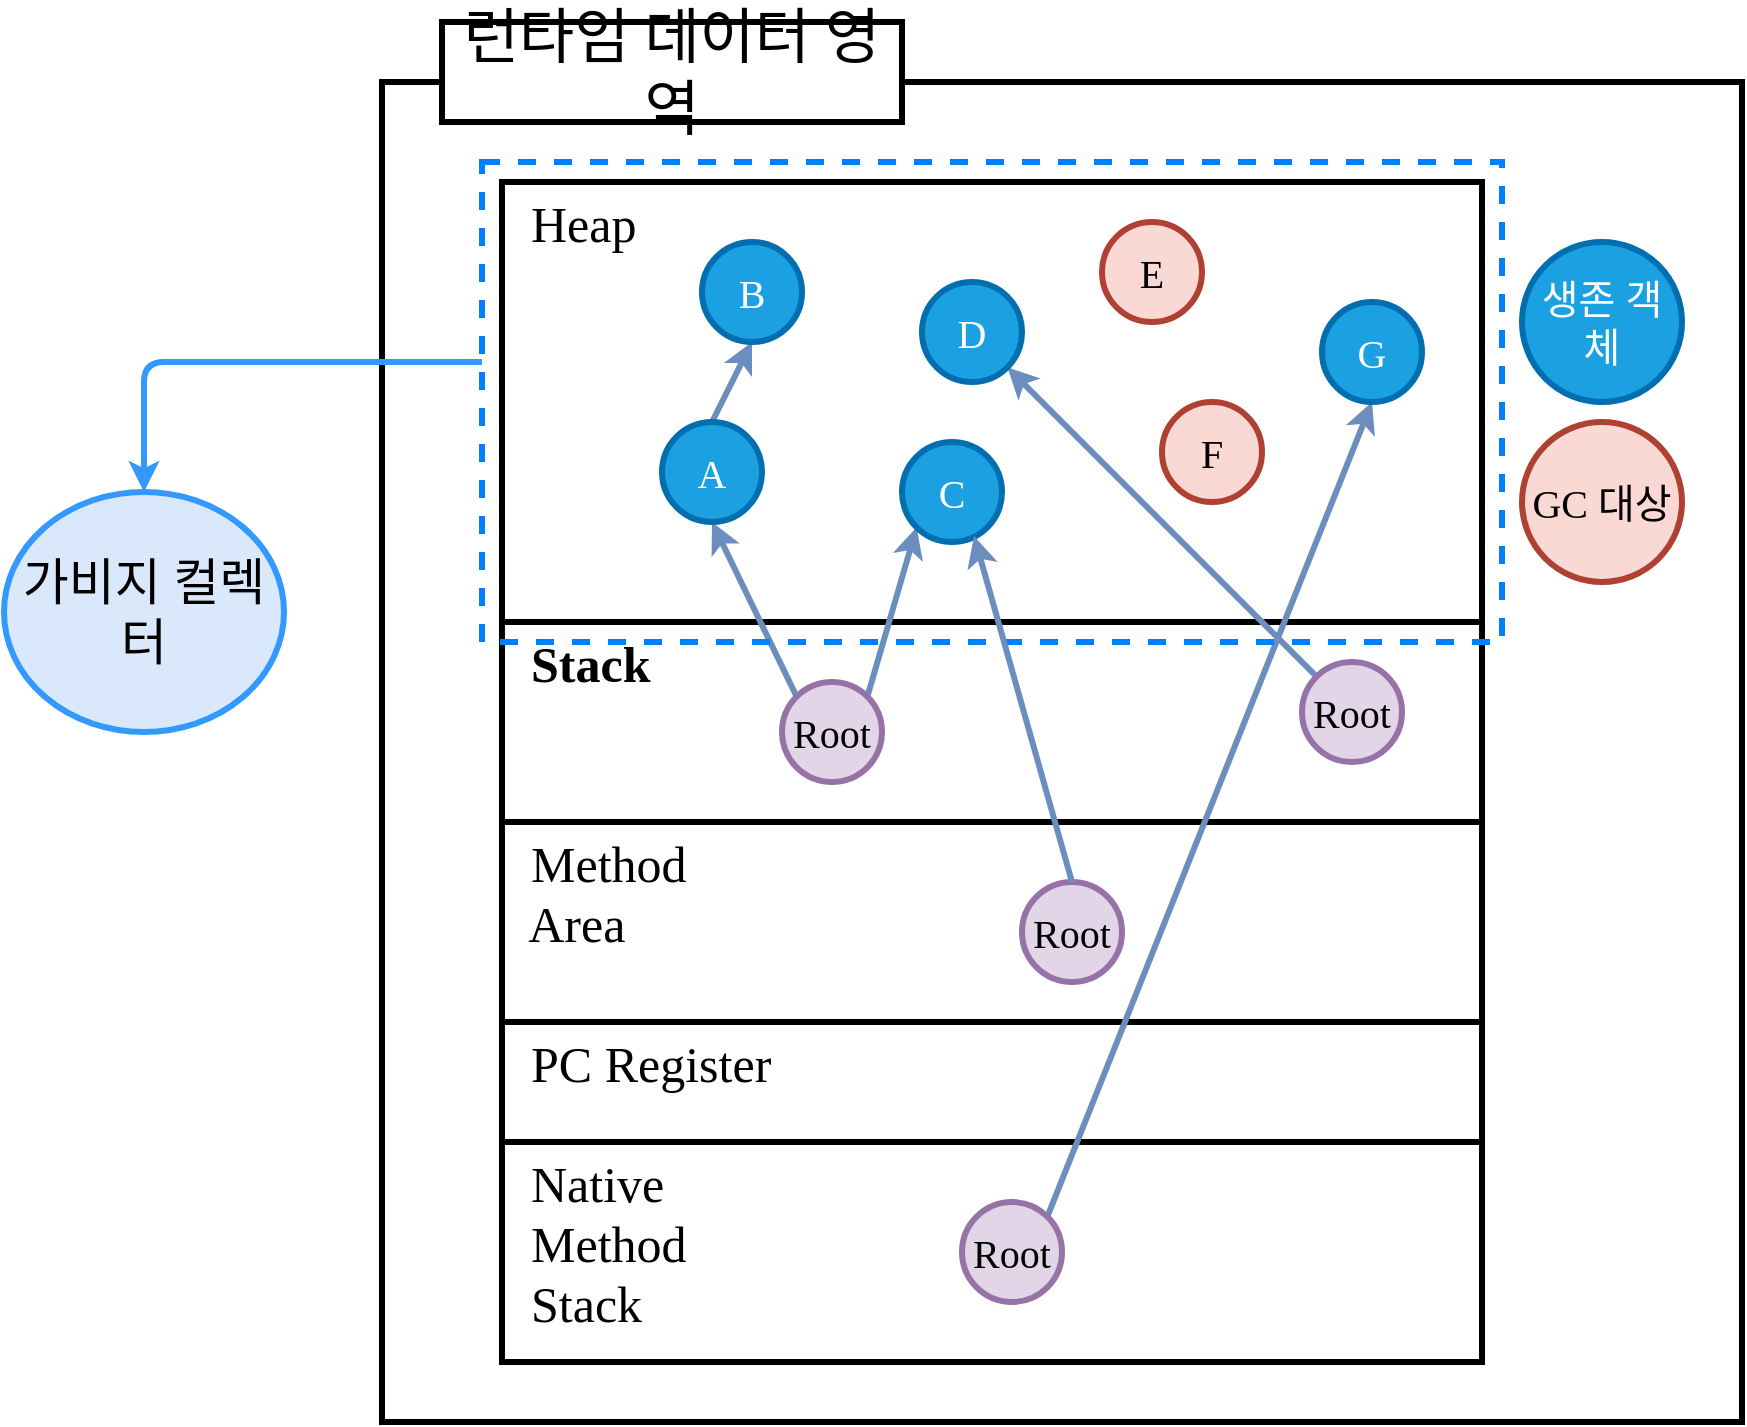 <mxfile>
    <diagram id="IY0aw3fsCKO0ztiXZQtd" name="Page-1">
        <mxGraphModel dx="926" dy="1831" grid="1" gridSize="10" guides="1" tooltips="1" connect="1" arrows="1" fold="1" page="1" pageScale="1" pageWidth="827" pageHeight="1169" math="0" shadow="0">
            <root>
                <mxCell id="0"/>
                <mxCell id="1" parent="0"/>
                <mxCell id="36" value="" style="rounded=0;whiteSpace=wrap;html=1;strokeWidth=3;fontFamily=배달의민족 주아;fontSize=30;" vertex="1" parent="1">
                    <mxGeometry x="280" y="20" width="680" height="670" as="geometry"/>
                </mxCell>
                <mxCell id="3" value="&amp;nbsp; Stack" style="rounded=0;whiteSpace=wrap;html=1;strokeWidth=3;fontFamily=배달의민족 주아;fontSize=25;verticalAlign=top;align=left;fontStyle=1" vertex="1" parent="1">
                    <mxGeometry x="340" y="290" width="490" height="150" as="geometry"/>
                </mxCell>
                <mxCell id="7" value="&amp;nbsp; Heap" style="rounded=0;whiteSpace=wrap;html=1;strokeWidth=3;fontFamily=배달의민족 주아;fontSize=25;verticalAlign=top;align=left;" vertex="1" parent="1">
                    <mxGeometry x="340" y="70" width="490" height="220" as="geometry"/>
                </mxCell>
                <mxCell id="8" value="&lt;span style=&quot;color: rgb(0, 0, 0); font-weight: 400; text-align: center;&quot;&gt;&amp;nbsp; Method&amp;nbsp;&lt;/span&gt;&lt;div&gt;&lt;span style=&quot;color: rgb(0, 0, 0); font-weight: 400; text-align: center;&quot;&gt;&amp;nbsp; Area&lt;/span&gt;&lt;/div&gt;" style="rounded=0;whiteSpace=wrap;html=1;strokeWidth=3;fontFamily=배달의민족 주아;fontSize=25;verticalAlign=top;align=left;fontStyle=1" vertex="1" parent="1">
                    <mxGeometry x="340" y="390" width="490" height="100" as="geometry"/>
                </mxCell>
                <mxCell id="9" value="&lt;span style=&quot;color: rgb(0, 0, 0); font-weight: 400; text-align: center;&quot;&gt;&amp;nbsp; PC Register&lt;/span&gt;" style="rounded=0;whiteSpace=wrap;html=1;strokeWidth=3;fontFamily=배달의민족 주아;fontSize=25;verticalAlign=top;align=left;fontStyle=1" vertex="1" parent="1">
                    <mxGeometry x="340" y="490" width="490" height="60" as="geometry"/>
                </mxCell>
                <mxCell id="10" value="&lt;span style=&quot;color: rgb(0, 0, 0); font-weight: 400; text-align: center;&quot;&gt;&amp;nbsp; Native&amp;nbsp;&lt;/span&gt;&lt;div&gt;&lt;span style=&quot;color: rgb(0, 0, 0); font-weight: 400; text-align: center;&quot;&gt;&amp;nbsp; Method&amp;nbsp;&lt;/span&gt;&lt;/div&gt;&lt;div&gt;&lt;span style=&quot;color: rgb(0, 0, 0); font-weight: 400; text-align: center;&quot;&gt;&amp;nbsp; Stack&lt;/span&gt;&lt;/div&gt;" style="rounded=0;whiteSpace=wrap;html=1;strokeWidth=3;fontFamily=배달의민족 주아;fontSize=25;verticalAlign=top;align=left;fontStyle=1" vertex="1" parent="1">
                    <mxGeometry x="340" y="550" width="490" height="110" as="geometry"/>
                </mxCell>
                <mxCell id="30" style="edgeStyle=none;html=1;exitX=1;exitY=0;exitDx=0;exitDy=0;entryX=0.5;entryY=1;entryDx=0;entryDy=0;fillColor=#dae8fc;strokeColor=#6c8ebf;strokeWidth=3;" edge="1" parent="1" source="11" target="20">
                    <mxGeometry relative="1" as="geometry"/>
                </mxCell>
                <mxCell id="11" value="Root" style="ellipse;whiteSpace=wrap;html=1;aspect=fixed;fillColor=#e1d5e7;strokeColor=#9673a6;strokeWidth=3;fontFamily=배달의민족 주아;fontSize=20;" vertex="1" parent="1">
                    <mxGeometry x="570" y="580" width="50" height="50" as="geometry"/>
                </mxCell>
                <mxCell id="12" value="Root" style="ellipse;whiteSpace=wrap;html=1;aspect=fixed;fillColor=#e1d5e7;strokeColor=#9673a6;strokeWidth=3;fontFamily=배달의민족 주아;fontSize=20;" vertex="1" parent="1">
                    <mxGeometry x="600" y="420" width="50" height="50" as="geometry"/>
                </mxCell>
                <mxCell id="25" style="edgeStyle=none;html=1;exitX=0;exitY=0;exitDx=0;exitDy=0;entryX=0.5;entryY=1;entryDx=0;entryDy=0;fillColor=#dae8fc;strokeColor=#6c8ebf;strokeWidth=3;" edge="1" parent="1" source="13" target="15">
                    <mxGeometry relative="1" as="geometry"/>
                </mxCell>
                <mxCell id="26" style="edgeStyle=none;html=1;exitX=1;exitY=0;exitDx=0;exitDy=0;entryX=0;entryY=1;entryDx=0;entryDy=0;fillColor=#dae8fc;strokeColor=#6c8ebf;strokeWidth=3;" edge="1" parent="1" source="13" target="18">
                    <mxGeometry relative="1" as="geometry"/>
                </mxCell>
                <mxCell id="13" value="Root" style="ellipse;whiteSpace=wrap;html=1;aspect=fixed;fillColor=#e1d5e7;strokeColor=#9673a6;strokeWidth=3;fontFamily=배달의민족 주아;fontSize=20;" vertex="1" parent="1">
                    <mxGeometry x="480" y="320" width="50" height="50" as="geometry"/>
                </mxCell>
                <mxCell id="28" style="edgeStyle=none;html=1;exitX=0;exitY=0;exitDx=0;exitDy=0;entryX=1;entryY=1;entryDx=0;entryDy=0;fillColor=#dae8fc;strokeColor=#6c8ebf;strokeWidth=3;" edge="1" parent="1" source="14" target="19">
                    <mxGeometry relative="1" as="geometry"/>
                </mxCell>
                <mxCell id="14" value="Root" style="ellipse;whiteSpace=wrap;html=1;aspect=fixed;fillColor=#e1d5e7;strokeColor=#9673a6;strokeWidth=3;fontFamily=배달의민족 주아;fontSize=20;" vertex="1" parent="1">
                    <mxGeometry x="740" y="310" width="50" height="50" as="geometry"/>
                </mxCell>
                <mxCell id="27" style="edgeStyle=none;html=1;exitX=0.5;exitY=0;exitDx=0;exitDy=0;entryX=0.5;entryY=1;entryDx=0;entryDy=0;fillColor=#dae8fc;strokeColor=#6c8ebf;strokeWidth=3;" edge="1" parent="1" source="15" target="16">
                    <mxGeometry relative="1" as="geometry"/>
                </mxCell>
                <mxCell id="15" value="A" style="ellipse;whiteSpace=wrap;html=1;aspect=fixed;fillColor=#1ba1e2;strokeColor=#006EAF;strokeWidth=3;fontFamily=배달의민족 주아;fontSize=20;fontColor=#ffffff;" vertex="1" parent="1">
                    <mxGeometry x="420" y="190" width="50" height="50" as="geometry"/>
                </mxCell>
                <mxCell id="16" value="B" style="ellipse;whiteSpace=wrap;html=1;aspect=fixed;fillColor=#1ba1e2;strokeColor=#006EAF;strokeWidth=3;fontFamily=배달의민족 주아;fontSize=20;fontColor=#ffffff;" vertex="1" parent="1">
                    <mxGeometry x="440" y="100" width="50" height="50" as="geometry"/>
                </mxCell>
                <mxCell id="17" value="" style="rounded=0;whiteSpace=wrap;html=1;fillColor=none;strokeWidth=3;dashed=1;strokeColor=#007FFF;" vertex="1" parent="1">
                    <mxGeometry x="330" y="60" width="510" height="240" as="geometry"/>
                </mxCell>
                <mxCell id="18" value="C" style="ellipse;whiteSpace=wrap;html=1;aspect=fixed;fillColor=#1ba1e2;strokeColor=#006EAF;strokeWidth=3;fontFamily=배달의민족 주아;fontSize=20;fontColor=#ffffff;" vertex="1" parent="1">
                    <mxGeometry x="540" y="200" width="50" height="50" as="geometry"/>
                </mxCell>
                <mxCell id="19" value="D" style="ellipse;whiteSpace=wrap;html=1;aspect=fixed;fillColor=#1ba1e2;strokeColor=#006EAF;strokeWidth=3;fontFamily=배달의민족 주아;fontSize=20;fontColor=#ffffff;" vertex="1" parent="1">
                    <mxGeometry x="550" y="120" width="50" height="50" as="geometry"/>
                </mxCell>
                <mxCell id="20" value="G" style="ellipse;whiteSpace=wrap;html=1;aspect=fixed;fillColor=#1ba1e2;strokeColor=#006EAF;strokeWidth=3;fontFamily=배달의민족 주아;fontSize=20;fontColor=#ffffff;" vertex="1" parent="1">
                    <mxGeometry x="750" y="130" width="50" height="50" as="geometry"/>
                </mxCell>
                <mxCell id="21" value="F" style="ellipse;whiteSpace=wrap;html=1;aspect=fixed;fillColor=#fad9d5;strokeColor=#ae4132;strokeWidth=3;fontFamily=배달의민족 주아;fontSize=20;" vertex="1" parent="1">
                    <mxGeometry x="670" y="180" width="50" height="50" as="geometry"/>
                </mxCell>
                <mxCell id="22" value="E" style="ellipse;whiteSpace=wrap;html=1;aspect=fixed;fillColor=#fad9d5;strokeColor=#ae4132;strokeWidth=3;fontFamily=배달의민족 주아;fontSize=20;" vertex="1" parent="1">
                    <mxGeometry x="640" y="90" width="50" height="50" as="geometry"/>
                </mxCell>
                <mxCell id="29" style="edgeStyle=none;html=1;exitX=0.5;exitY=0;exitDx=0;exitDy=0;entryX=0.72;entryY=0.94;entryDx=0;entryDy=0;entryPerimeter=0;fillColor=#dae8fc;strokeColor=#6c8ebf;strokeWidth=3;" edge="1" parent="1" source="12" target="18">
                    <mxGeometry relative="1" as="geometry"/>
                </mxCell>
                <mxCell id="31" value="생존 객체" style="ellipse;whiteSpace=wrap;html=1;aspect=fixed;fillColor=#1ba1e2;strokeColor=#006EAF;strokeWidth=3;fontFamily=배달의민족 주아;fontSize=20;fontColor=#ffffff;" vertex="1" parent="1">
                    <mxGeometry x="850" y="100" width="80" height="80" as="geometry"/>
                </mxCell>
                <mxCell id="33" value="GC 대상" style="ellipse;whiteSpace=wrap;html=1;aspect=fixed;fillColor=#fad9d5;strokeColor=#ae4132;strokeWidth=3;fontFamily=배달의민족 주아;fontSize=20;" vertex="1" parent="1">
                    <mxGeometry x="850" y="190" width="80" height="80" as="geometry"/>
                </mxCell>
                <mxCell id="34" style="edgeStyle=none;html=1;exitX=0;exitY=0.5;exitDx=0;exitDy=0;strokeWidth=3;fillColor=#dae8fc;strokeColor=#3399FF;" edge="1" parent="1" target="35">
                    <mxGeometry relative="1" as="geometry">
                        <mxPoint x="330" y="160" as="sourcePoint"/>
                        <Array as="points">
                            <mxPoint x="161" y="160"/>
                        </Array>
                    </mxGeometry>
                </mxCell>
                <mxCell id="35" value="가비지 컬렉터" style="ellipse;whiteSpace=wrap;html=1;strokeWidth=3;fontFamily=배달의민족 주아;fontSize=25;fillColor=#dae8fc;strokeColor=#3399FF;" vertex="1" parent="1">
                    <mxGeometry x="91" y="225" width="140" height="120" as="geometry"/>
                </mxCell>
                <mxCell id="37" value="런타임 데이터 영역" style="rounded=0;whiteSpace=wrap;html=1;strokeWidth=3;fontFamily=배달의민족 주아;fontSize=30;" vertex="1" parent="1">
                    <mxGeometry x="310" y="-10" width="230" height="50" as="geometry"/>
                </mxCell>
            </root>
        </mxGraphModel>
    </diagram>
</mxfile>